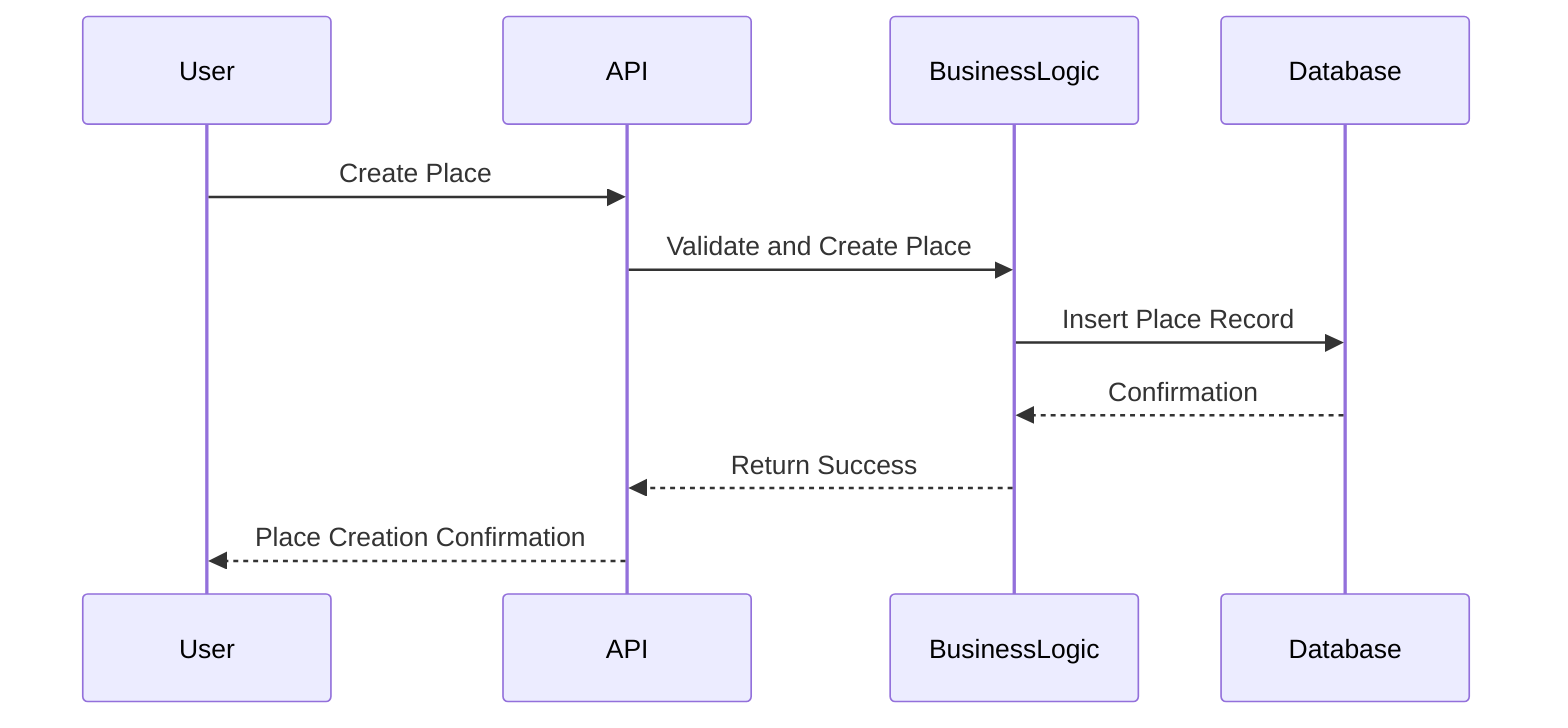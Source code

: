 sequenceDiagram
participant User
participant API
participant BusinessLogic
participant Database
User->>API: Create Place
API->>BusinessLogic: Validate and Create Place
BusinessLogic->>Database: Insert Place Record
Database-->>BusinessLogic: Confirmation
BusinessLogic-->>API: Return Success
API-->>User: Place Creation Confirmation